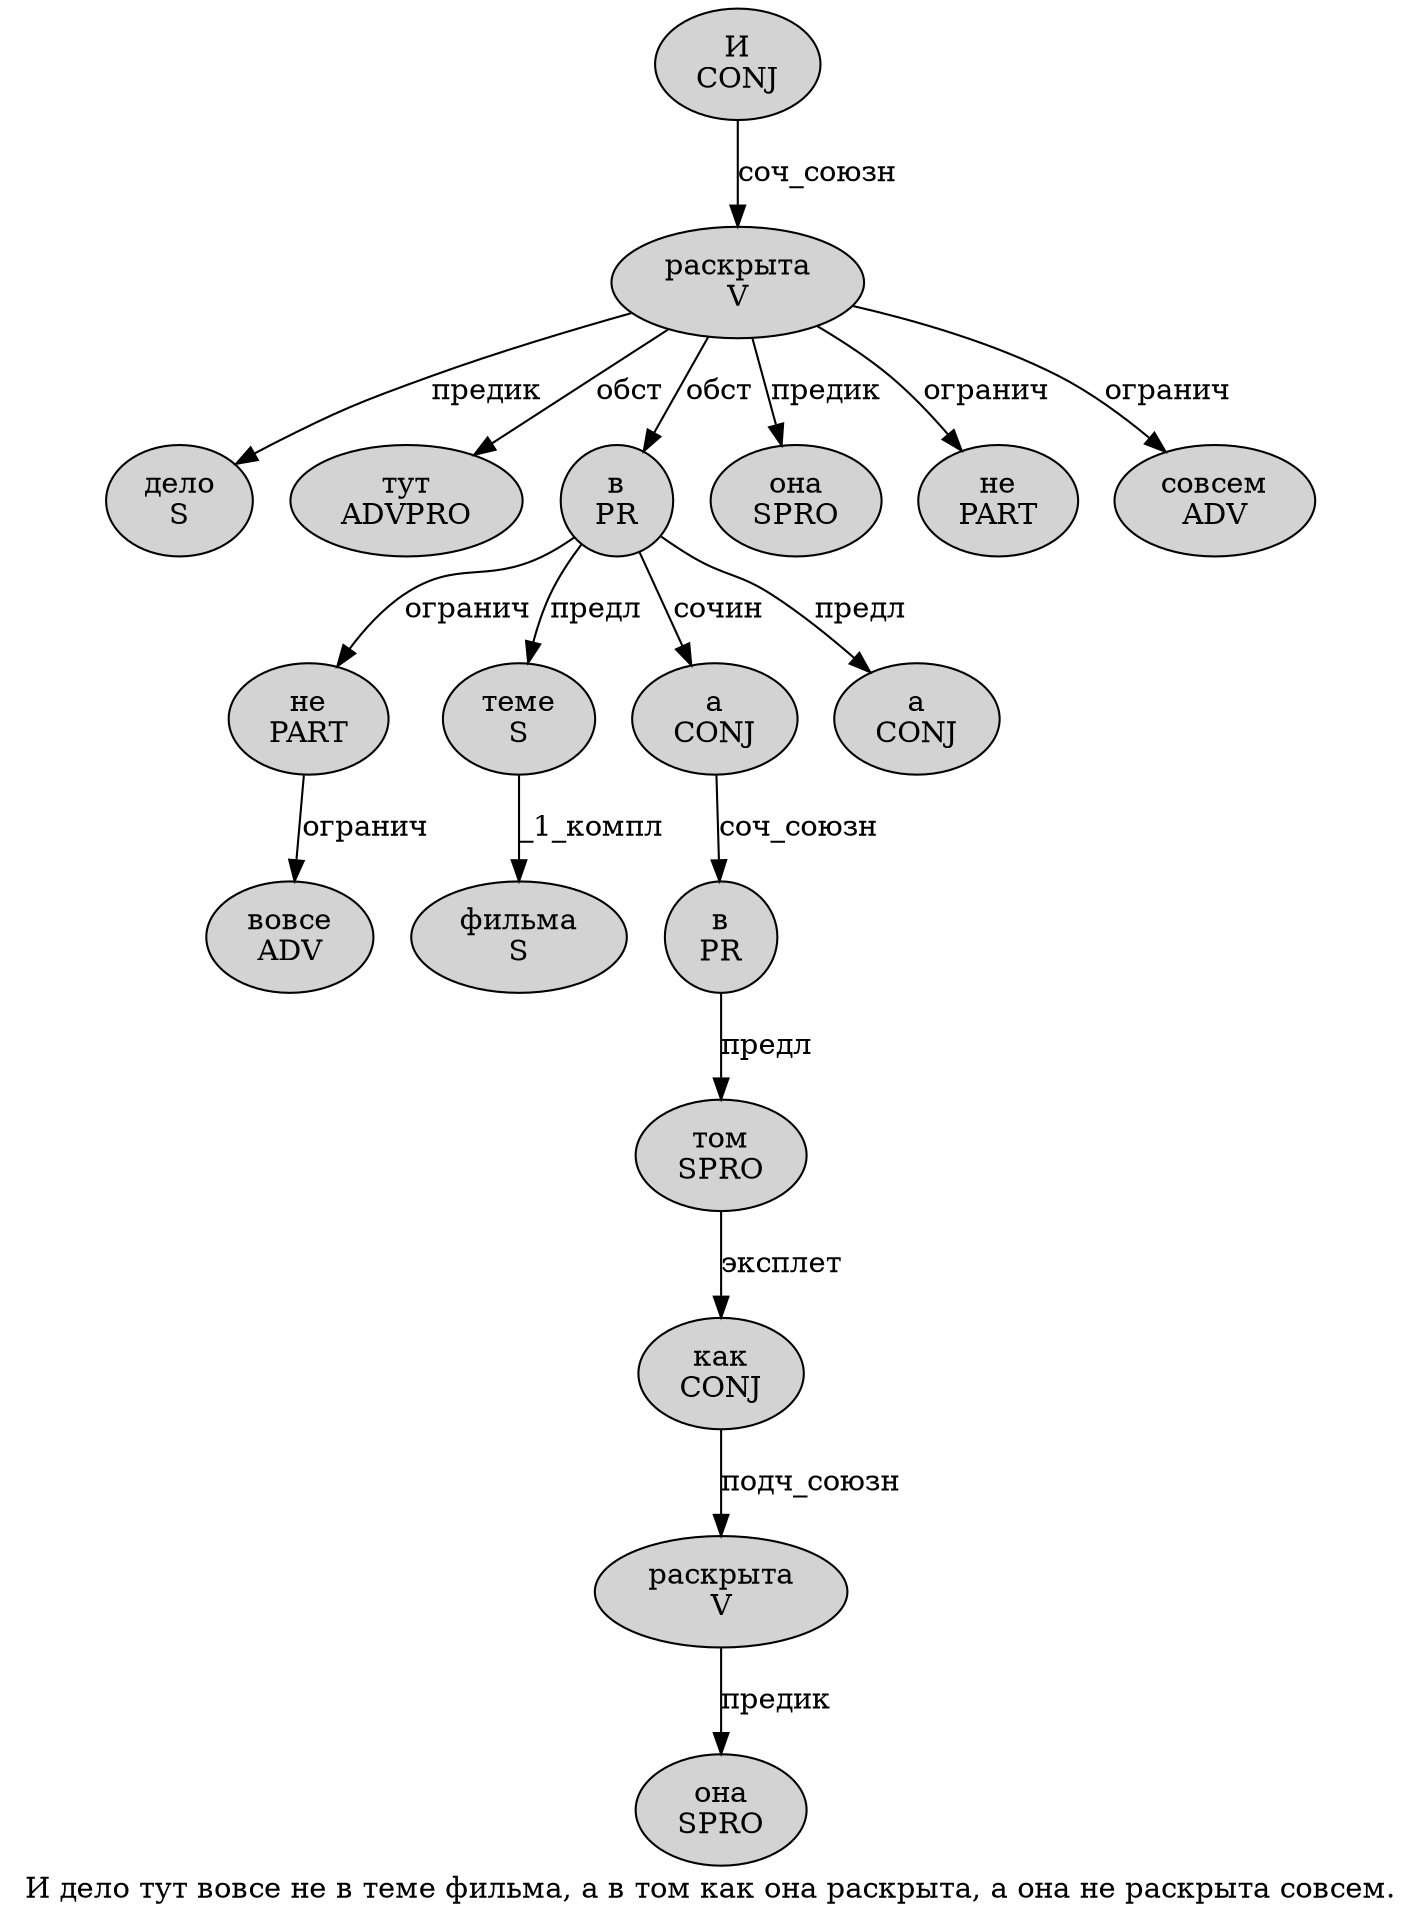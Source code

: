 digraph SENTENCE_3203 {
	graph [label="И дело тут вовсе не в теме фильма, а в том как она раскрыта, а она не раскрыта совсем."]
	node [style=filled]
		0 [label="И
CONJ" color="" fillcolor=lightgray penwidth=1 shape=ellipse]
		1 [label="дело
S" color="" fillcolor=lightgray penwidth=1 shape=ellipse]
		2 [label="тут
ADVPRO" color="" fillcolor=lightgray penwidth=1 shape=ellipse]
		3 [label="вовсе
ADV" color="" fillcolor=lightgray penwidth=1 shape=ellipse]
		4 [label="не
PART" color="" fillcolor=lightgray penwidth=1 shape=ellipse]
		5 [label="в
PR" color="" fillcolor=lightgray penwidth=1 shape=ellipse]
		6 [label="теме
S" color="" fillcolor=lightgray penwidth=1 shape=ellipse]
		7 [label="фильма
S" color="" fillcolor=lightgray penwidth=1 shape=ellipse]
		9 [label="а
CONJ" color="" fillcolor=lightgray penwidth=1 shape=ellipse]
		10 [label="в
PR" color="" fillcolor=lightgray penwidth=1 shape=ellipse]
		11 [label="том
SPRO" color="" fillcolor=lightgray penwidth=1 shape=ellipse]
		12 [label="как
CONJ" color="" fillcolor=lightgray penwidth=1 shape=ellipse]
		13 [label="она
SPRO" color="" fillcolor=lightgray penwidth=1 shape=ellipse]
		14 [label="раскрыта
V" color="" fillcolor=lightgray penwidth=1 shape=ellipse]
		16 [label="а
CONJ" color="" fillcolor=lightgray penwidth=1 shape=ellipse]
		17 [label="она
SPRO" color="" fillcolor=lightgray penwidth=1 shape=ellipse]
		18 [label="не
PART" color="" fillcolor=lightgray penwidth=1 shape=ellipse]
		19 [label="раскрыта
V" color="" fillcolor=lightgray penwidth=1 shape=ellipse]
		20 [label="совсем
ADV" color="" fillcolor=lightgray penwidth=1 shape=ellipse]
			5 -> 4 [label="огранич"]
			5 -> 6 [label="предл"]
			5 -> 9 [label="сочин"]
			5 -> 16 [label="предл"]
			0 -> 19 [label="соч_союзн"]
			19 -> 1 [label="предик"]
			19 -> 2 [label="обст"]
			19 -> 5 [label="обст"]
			19 -> 17 [label="предик"]
			19 -> 18 [label="огранич"]
			19 -> 20 [label="огранич"]
			6 -> 7 [label="_1_компл"]
			4 -> 3 [label="огранич"]
			9 -> 10 [label="соч_союзн"]
			12 -> 14 [label="подч_союзн"]
			10 -> 11 [label="предл"]
			14 -> 13 [label="предик"]
			11 -> 12 [label="эксплет"]
}